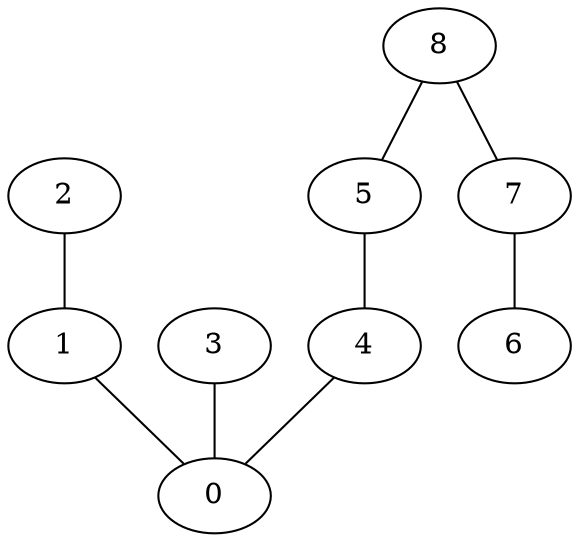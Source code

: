 graph {
    0 [ label = "0" ]
    1 [ label = "1" ]
    2 [ label = "2" ]
    3 [ label = "3" ]
    4 [ label = "4" ]
    5 [ label = "5" ]
    6 [ label = "6" ]
    7 [ label = "7" ]
    8 [ label = "8" ]
    1 -- 0 [ ]
    2 -- 1 [ ]
    5 -- 4 [ ]
    8 -- 7 [ ]
    7 -- 6 [ ]
    8 -- 5 [ ]
    3 -- 0 [ ]
    4 -- 0 [ ]
}
